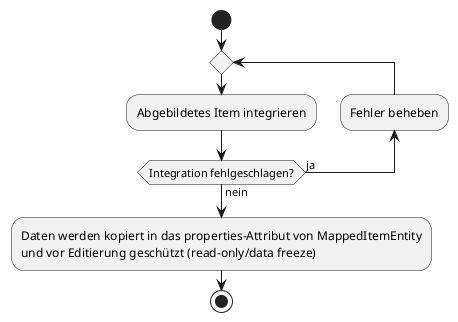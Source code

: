 @startuml
start

repeat
    :Abgebildetes Item integrieren;
    backward:Fehler beheben;
repeat while (Integration fehlgeschlagen?) is (ja) not (nein)

:Daten werden kopiert in das properties-Attribut von MappedItemEntity\nund vor Editierung geschützt (read-only/data freeze);

stop
@enduml
